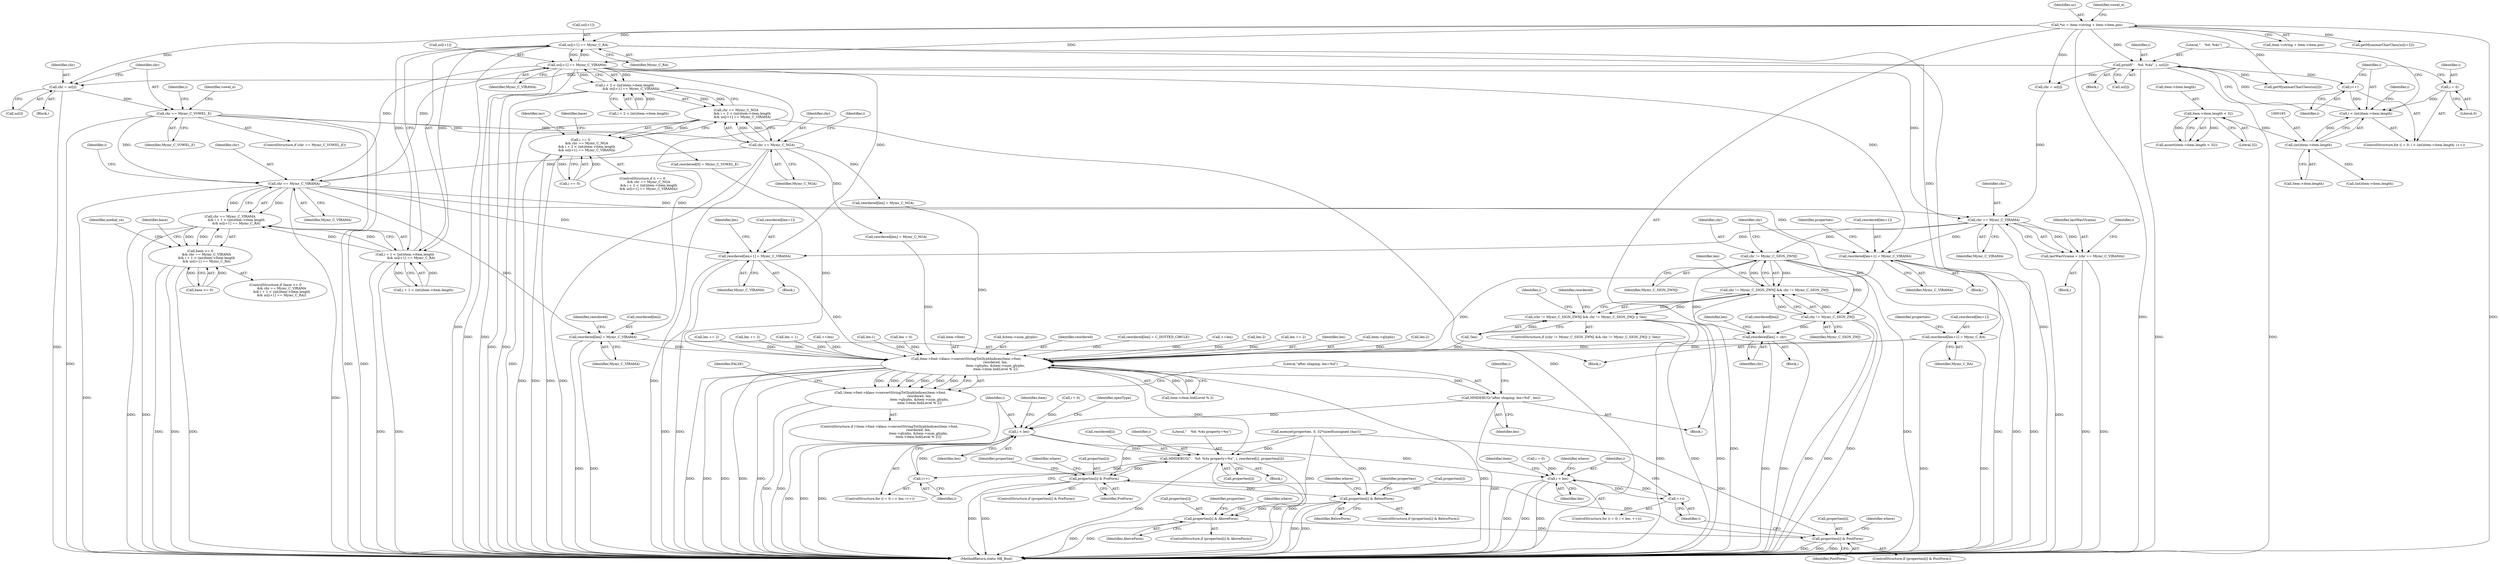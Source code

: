 digraph "0_Chrome_2953a669ec0a32a25c6250d34bf895ec0eb63d27@array" {
"1000309" [label="(Call,uc[i+1] == Mymr_C_RA)"];
"1000121" [label="(Call,*uc = item->string + item->item.pos)"];
"1000260" [label="(Call,uc[i+1] == Mymr_C_VIRAMA)"];
"1000309" [label="(Call,uc[i+1] == Mymr_C_RA)"];
"1000294" [label="(Call,chr == Mymr_C_VIRAMA)"];
"1000231" [label="(Call,chr == Mymr_C_VOWEL_E)"];
"1000225" [label="(Call,chr = uc[i])"];
"1000202" [label="(Call,printf(\"    %d: %4x\", i, uc[i]))"];
"1000190" [label="(Call,i < (int)item->item.length)"];
"1000187" [label="(Call,i = 0)"];
"1000199" [label="(Call,i++)"];
"1000192" [label="(Call,(int)item->item.length)"];
"1000177" [label="(Call,item->item.length < 32)"];
"1000245" [label="(Call,chr == Mymr_C_NGA)"];
"1000248" [label="(Call,i + 2 < (int)item->item.length\n            && uc[i+1] == Mymr_C_VIRAMA)"];
"1000244" [label="(Call,chr == Mymr_C_NGA\n            && i + 2 < (int)item->item.length\n            && uc[i+1] == Mymr_C_VIRAMA)"];
"1000240" [label="(Call,i == 0\n            && chr == Mymr_C_NGA\n            && i + 2 < (int)item->item.length\n            && uc[i+1] == Mymr_C_VIRAMA)"];
"1000293" [label="(Call,chr == Mymr_C_VIRAMA\n            && i + 1 < (int)item->item.length\n            && uc[i+1] == Mymr_C_RA)"];
"1000289" [label="(Call,base >= 0\n            && chr == Mymr_C_VIRAMA\n            && i + 1 < (int)item->item.length\n            && uc[i+1] == Mymr_C_RA)"];
"1000352" [label="(Call,reordered[len] = Mymr_C_VIRAMA)"];
"1000611" [label="(Call,item->font->klass->convertStringToGlyphIndices(item->font,\n                                                        reordered, len,\n                                                        item->glyphs, &item->num_glyphs,\n                                                        item->item.bidiLevel % 2))"];
"1000610" [label="(Call,!item->font->klass->convertStringToGlyphIndices(item->font,\n                                                        reordered, len,\n                                                        item->glyphs, &item->num_glyphs,\n                                                        item->item.bidiLevel % 2))"];
"1000633" [label="(Call,MMDEBUG(\"after shaping: len=%d\", len))"];
"1000640" [label="(Call,i < len)"];
"1000682" [label="(Call,MMDEBUG(\"    %d: %4x property=%x\", i, reordered[i], properties[i]))"];
"1000643" [label="(Call,i++)"];
"1000722" [label="(Call,properties[i] & PreForm)"];
"1000733" [label="(Call,properties[i] & BelowForm)"];
"1000744" [label="(Call,properties[i] & AboveForm)"];
"1000755" [label="(Call,properties[i] & PostForm)"];
"1000699" [label="(Call,i < len)"];
"1000702" [label="(Call,++i)"];
"1000453" [label="(Call,reordered[len+1] = Mymr_C_VIRAMA)"];
"1000548" [label="(Call,chr == Mymr_C_VIRAMA)"];
"1000546" [label="(Call,lastWasVirama = (chr == Mymr_C_VIRAMA))"];
"1000561" [label="(Call,chr != Mymr_C_SIGN_ZWNJ)"];
"1000560" [label="(Call,chr != Mymr_C_SIGN_ZWNJ && chr != Mymr_C_SIGN_ZWJ)"];
"1000559" [label="(Call,(chr != Mymr_C_SIGN_ZWNJ && chr != Mymr_C_SIGN_ZWJ) || !len)"];
"1000564" [label="(Call,chr != Mymr_C_SIGN_ZWJ)"];
"1000570" [label="(Call,reordered[len] = chr)"];
"1000587" [label="(Call,reordered[len+1] = Mymr_C_VIRAMA)"];
"1000297" [label="(Call,i + 1 < (int)item->item.length\n            && uc[i+1] == Mymr_C_RA)"];
"1000357" [label="(Call,reordered[len+1] = Mymr_C_RA)"];
"1000241" [label="(Call,i == 0)"];
"1000547" [label="(Identifier,lastWasVirama)"];
"1000309" [label="(Call,uc[i+1] == Mymr_C_RA)"];
"1000226" [label="(Identifier,chr)"];
"1000620" [label="(Call,&item->num_glyphs)"];
"1000236" [label="(Identifier,vowel_e)"];
"1000290" [label="(Call,base >= 0)"];
"1000239" [label="(ControlStructure,if (i == 0\n            && chr == Mymr_C_NGA\n            && i + 2 < (int)item->item.length\n            && uc[i+1] == Mymr_C_VIRAMA))"];
"1000462" [label="(Identifier,len)"];
"1000615" [label="(Identifier,reordered)"];
"1000382" [label="(Call,reordered[len] = C_DOTTED_CIRCLE)"];
"1000270" [label="(Identifier,mc)"];
"1000633" [label="(Call,MMDEBUG(\"after shaping: len=%d\", len))"];
"1000454" [label="(Call,reordered[len+1])"];
"1000123" [label="(Call,item->string + item->item.pos)"];
"1000448" [label="(Call,reordered[len] = Mymr_C_NGA)"];
"1000568" [label="(Identifier,len)"];
"1000548" [label="(Call,chr == Mymr_C_VIRAMA)"];
"1000260" [label="(Call,uc[i+1] == Mymr_C_VIRAMA)"];
"1000700" [label="(Identifier,i)"];
"1000404" [label="(Block,)"];
"1000748" [label="(Identifier,AboveForm)"];
"1000240" [label="(Call,i == 0\n            && chr == Mymr_C_NGA\n            && i + 2 < (int)item->item.length\n            && uc[i+1] == Mymr_C_VIRAMA)"];
"1000624" [label="(Call,item->item.bidiLevel % 2)"];
"1000176" [label="(Call,assert(item->item.length < 32))"];
"1000293" [label="(Call,chr == Mymr_C_VIRAMA\n            && i + 1 < (int)item->item.length\n            && uc[i+1] == Mymr_C_RA)"];
"1000635" [label="(Identifier,len)"];
"1000684" [label="(Identifier,i)"];
"1000194" [label="(Call,item->item.length)"];
"1000189" [label="(Literal,0)"];
"1000233" [label="(Identifier,Mymr_C_VOWEL_E)"];
"1000616" [label="(Identifier,len)"];
"1000593" [label="(Identifier,Mymr_C_VIRAMA)"];
"1000300" [label="(Identifier,i)"];
"1000358" [label="(Call,reordered[len+1])"];
"1000403" [label="(Identifier,i)"];
"1000227" [label="(Call,uc[i])"];
"1000288" [label="(ControlStructure,if (base >= 0\n            && chr == Mymr_C_VIRAMA\n            && i + 1 < (int)item->item.length\n            && uc[i+1] == Mymr_C_RA))"];
"1000751" [label="(Identifier,where)"];
"1000617" [label="(Call,item->glyphs)"];
"1000187" [label="(Call,i = 0)"];
"1000459" [label="(Identifier,Mymr_C_VIRAMA)"];
"1000323" [label="(Identifier,base)"];
"1000202" [label="(Call,printf(\"    %d: %4x\", i, uc[i]))"];
"1000200" [label="(Identifier,i)"];
"1000122" [label="(Identifier,uc)"];
"1000558" [label="(ControlStructure,if ((chr != Mymr_C_SIGN_ZWNJ && chr != Mymr_C_SIGN_ZWJ) || !len))"];
"1000242" [label="(Identifier,i)"];
"1000733" [label="(Call,properties[i] & BelowForm)"];
"1000134" [label="(Identifier,vowel_e)"];
"1000359" [label="(Identifier,reordered)"];
"1000735" [label="(Identifier,properties)"];
"1000682" [label="(Call,MMDEBUG(\"    %d: %4x property=%x\", i, reordered[i], properties[i]))"];
"1000406" [label="(Call,chr = uc[i])"];
"1000566" [label="(Identifier,Mymr_C_SIGN_ZWJ)"];
"1000310" [label="(Call,uc[i+1])"];
"1000703" [label="(Identifier,i)"];
"1000740" [label="(Identifier,where)"];
"1000570" [label="(Call,reordered[len] = chr)"];
"1000688" [label="(Call,properties[i])"];
"1000596" [label="(Identifier,properties)"];
"1000553" [label="(Identifier,i)"];
"1000683" [label="(Literal,\"    %d: %4x property=%x\")"];
"1000201" [label="(Block,)"];
"1000707" [label="(Identifier,where)"];
"1000638" [label="(Identifier,i)"];
"1000565" [label="(Identifier,chr)"];
"1000295" [label="(Identifier,chr)"];
"1000244" [label="(Call,chr == Mymr_C_NGA\n            && i + 2 < (int)item->item.length\n            && uc[i+1] == Mymr_C_VIRAMA)"];
"1000177" [label="(Call,item->item.length < 32)"];
"1000756" [label="(Call,properties[i])"];
"1000701" [label="(Identifier,len)"];
"1000183" [label="(Literal,32)"];
"1000611" [label="(Call,item->font->klass->convertStringToGlyphIndices(item->font,\n                                                        reordered, len,\n                                                        item->glyphs, &item->num_glyphs,\n                                                        item->item.bidiLevel % 2))"];
"1000542" [label="(Call,len-2)"];
"1000121" [label="(Call,*uc = item->string + item->item.pos)"];
"1000744" [label="(Call,properties[i] & AboveForm)"];
"1000737" [label="(Identifier,BelowForm)"];
"1000291" [label="(Identifier,base)"];
"1000745" [label="(Call,properties[i])"];
"1000169" [label="(Call,memset(properties, 0, 32*sizeof(unsigned char)))"];
"1000178" [label="(Call,item->item.length)"];
"1000759" [label="(Identifier,PostForm)"];
"1000351" [label="(Block,)"];
"1000247" [label="(Identifier,Mymr_C_NGA)"];
"1000636" [label="(ControlStructure,for (i = 0; i < len; i++))"];
"1000702" [label="(Call,++i)"];
"1000743" [label="(ControlStructure,if (properties[i] & AboveForm))"];
"1000546" [label="(Call,lastWasVirama = (chr == Mymr_C_VIRAMA))"];
"1000721" [label="(ControlStructure,if (properties[i] & PreForm))"];
"1000245" [label="(Call,chr == Mymr_C_NGA)"];
"1000225" [label="(Call,chr = uc[i])"];
"1000476" [label="(Call,len += 2)"];
"1000722" [label="(Call,properties[i] & PreForm)"];
"1000695" [label="(ControlStructure,for (i = 0; i < len; ++i))"];
"1000569" [label="(Block,)"];
"1000376" [label="(Call,len += 2)"];
"1000248" [label="(Call,i + 2 < (int)item->item.length\n            && uc[i+1] == Mymr_C_VIRAMA)"];
"1000199" [label="(Call,i++)"];
"1000564" [label="(Call,chr != Mymr_C_SIGN_ZWJ)"];
"1000366" [label="(Identifier,properties)"];
"1000587" [label="(Call,reordered[len+1] = Mymr_C_VIRAMA)"];
"1000318" [label="(Identifier,medial_ra)"];
"1000261" [label="(Call,uc[i+1])"];
"1000650" [label="(Identifier,item)"];
"1000754" [label="(ControlStructure,if (properties[i] & PostForm))"];
"1000643" [label="(Call,i++)"];
"1000353" [label="(Call,reordered[len])"];
"1000574" [label="(Identifier,chr)"];
"1000315" [label="(Identifier,Mymr_C_RA)"];
"1000344" [label="(Call,len = 1)"];
"1000232" [label="(Identifier,chr)"];
"1000210" [label="(Identifier,i)"];
"1000550" [label="(Identifier,Mymr_C_VIRAMA)"];
"1000230" [label="(ControlStructure,if (chr == Mymr_C_VOWEL_E))"];
"1000576" [label="(Identifier,len)"];
"1000729" [label="(Identifier,where)"];
"1000246" [label="(Identifier,chr)"];
"1000561" [label="(Call,chr != Mymr_C_SIGN_ZWNJ)"];
"1000113" [label="(Block,)"];
"1000203" [label="(Literal,\"    %d: %4x\")"];
"1000634" [label="(Literal,\"after shaping: len=%d\")"];
"1000644" [label="(Identifier,i)"];
"1000192" [label="(Call,(int)item->item.length)"];
"1000339" [label="(Call,reordered[0] = Mymr_C_VOWEL_E)"];
"1000205" [label="(Call,uc[i])"];
"1000637" [label="(Call,i = 0)"];
"1000575" [label="(Call,++len)"];
"1000746" [label="(Identifier,properties)"];
"1000223" [label="(Block,)"];
"1000632" [label="(Identifier,FALSE)"];
"1000186" [label="(ControlStructure,for (i = 0; i < (int)item->item.length; i++))"];
"1000191" [label="(Identifier,i)"];
"1000642" [label="(Identifier,len)"];
"1000297" [label="(Call,i + 1 < (int)item->item.length\n            && uc[i+1] == Mymr_C_RA)"];
"1000294" [label="(Call,chr == Mymr_C_VIRAMA)"];
"1000190" [label="(Call,i < (int)item->item.length)"];
"1000231" [label="(Call,chr == Mymr_C_VOWEL_E)"];
"1000266" [label="(Identifier,Mymr_C_VIRAMA)"];
"1000582" [label="(Call,reordered[len] = Mymr_C_NGA)"];
"1000549" [label="(Identifier,chr)"];
"1000609" [label="(ControlStructure,if (!item->font->klass->convertStringToGlyphIndices(item->font,\n                                                        reordered, len,\n                                                        item->glyphs, &item->num_glyphs,\n                                                        item->item.bidiLevel % 2)))"];
"1000520" [label="(Call,len-1)"];
"1000610" [label="(Call,!item->font->klass->convertStringToGlyphIndices(item->font,\n                                                        reordered, len,\n                                                        item->glyphs, &item->num_glyphs,\n                                                        item->item.bidiLevel % 2))"];
"1000298" [label="(Call,i + 1 < (int)item->item.length)"];
"1000685" [label="(Call,reordered[i])"];
"1000563" [label="(Identifier,Mymr_C_SIGN_ZWNJ)"];
"1000726" [label="(Identifier,PreForm)"];
"1000559" [label="(Call,(chr != Mymr_C_SIGN_ZWNJ && chr != Mymr_C_SIGN_ZWJ) || !len)"];
"1000571" [label="(Call,reordered[len])"];
"1000734" [label="(Call,properties[i])"];
"1000640" [label="(Call,i < len)"];
"1000645" [label="(Block,)"];
"1000766" [label="(Identifier,item)"];
"1000154" [label="(Call,len = 0)"];
"1000289" [label="(Call,base >= 0\n            && chr == Mymr_C_VIRAMA\n            && i + 1 < (int)item->item.length\n            && uc[i+1] == Mymr_C_RA)"];
"1000723" [label="(Call,properties[i])"];
"1000249" [label="(Call,i + 2 < (int)item->item.length)"];
"1000204" [label="(Identifier,i)"];
"1000692" [label="(Identifier,openType)"];
"1000447" [label="(Block,)"];
"1000560" [label="(Call,chr != Mymr_C_SIGN_ZWNJ && chr != Mymr_C_SIGN_ZWJ)"];
"1000612" [label="(Call,item->font)"];
"1000352" [label="(Call,reordered[len] = Mymr_C_VIRAMA)"];
"1000567" [label="(Call,!len)"];
"1000641" [label="(Identifier,i)"];
"1000732" [label="(ControlStructure,if (properties[i] & BelowForm))"];
"1000363" [label="(Identifier,Mymr_C_RA)"];
"1000357" [label="(Call,reordered[len+1] = Mymr_C_RA)"];
"1000387" [label="(Call,++len)"];
"1000356" [label="(Identifier,Mymr_C_VIRAMA)"];
"1000562" [label="(Identifier,chr)"];
"1000757" [label="(Identifier,properties)"];
"1000188" [label="(Identifier,i)"];
"1000431" [label="(Call,getMyanmarCharClass(uc[i]))"];
"1000762" [label="(Identifier,where)"];
"1000755" [label="(Call,properties[i] & PostForm)"];
"1000453" [label="(Call,reordered[len+1] = Mymr_C_VIRAMA)"];
"1000581" [label="(Block,)"];
"1000696" [label="(Call,i = 0)"];
"1000296" [label="(Identifier,Mymr_C_VIRAMA)"];
"1000536" [label="(Call,len-2)"];
"1000793" [label="(MethodReturn,static HB_Bool)"];
"1000214" [label="(Call,(int)item->item.length)"];
"1000572" [label="(Identifier,reordered)"];
"1000699" [label="(Call,i < len)"];
"1000588" [label="(Call,reordered[len+1])"];
"1000606" [label="(Call,len += 2)"];
"1000251" [label="(Identifier,i)"];
"1000271" [label="(Call,getMyanmarCharClass(uc[i+2]))"];
"1000309" -> "1000297"  [label="AST: "];
"1000309" -> "1000315"  [label="CFG: "];
"1000310" -> "1000309"  [label="AST: "];
"1000315" -> "1000309"  [label="AST: "];
"1000297" -> "1000309"  [label="CFG: "];
"1000309" -> "1000793"  [label="DDG: "];
"1000309" -> "1000793"  [label="DDG: "];
"1000309" -> "1000260"  [label="DDG: "];
"1000309" -> "1000297"  [label="DDG: "];
"1000309" -> "1000297"  [label="DDG: "];
"1000121" -> "1000309"  [label="DDG: "];
"1000260" -> "1000309"  [label="DDG: "];
"1000309" -> "1000357"  [label="DDG: "];
"1000121" -> "1000113"  [label="AST: "];
"1000121" -> "1000123"  [label="CFG: "];
"1000122" -> "1000121"  [label="AST: "];
"1000123" -> "1000121"  [label="AST: "];
"1000134" -> "1000121"  [label="CFG: "];
"1000121" -> "1000793"  [label="DDG: "];
"1000121" -> "1000793"  [label="DDG: "];
"1000121" -> "1000202"  [label="DDG: "];
"1000121" -> "1000225"  [label="DDG: "];
"1000121" -> "1000260"  [label="DDG: "];
"1000121" -> "1000271"  [label="DDG: "];
"1000121" -> "1000406"  [label="DDG: "];
"1000121" -> "1000431"  [label="DDG: "];
"1000260" -> "1000248"  [label="AST: "];
"1000260" -> "1000266"  [label="CFG: "];
"1000261" -> "1000260"  [label="AST: "];
"1000266" -> "1000260"  [label="AST: "];
"1000248" -> "1000260"  [label="CFG: "];
"1000260" -> "1000793"  [label="DDG: "];
"1000260" -> "1000793"  [label="DDG: "];
"1000260" -> "1000248"  [label="DDG: "];
"1000260" -> "1000248"  [label="DDG: "];
"1000294" -> "1000260"  [label="DDG: "];
"1000260" -> "1000294"  [label="DDG: "];
"1000260" -> "1000352"  [label="DDG: "];
"1000260" -> "1000453"  [label="DDG: "];
"1000260" -> "1000548"  [label="DDG: "];
"1000260" -> "1000587"  [label="DDG: "];
"1000294" -> "1000293"  [label="AST: "];
"1000294" -> "1000296"  [label="CFG: "];
"1000295" -> "1000294"  [label="AST: "];
"1000296" -> "1000294"  [label="AST: "];
"1000300" -> "1000294"  [label="CFG: "];
"1000293" -> "1000294"  [label="CFG: "];
"1000294" -> "1000793"  [label="DDG: "];
"1000294" -> "1000793"  [label="DDG: "];
"1000294" -> "1000293"  [label="DDG: "];
"1000294" -> "1000293"  [label="DDG: "];
"1000231" -> "1000294"  [label="DDG: "];
"1000245" -> "1000294"  [label="DDG: "];
"1000294" -> "1000352"  [label="DDG: "];
"1000294" -> "1000453"  [label="DDG: "];
"1000294" -> "1000548"  [label="DDG: "];
"1000294" -> "1000587"  [label="DDG: "];
"1000231" -> "1000230"  [label="AST: "];
"1000231" -> "1000233"  [label="CFG: "];
"1000232" -> "1000231"  [label="AST: "];
"1000233" -> "1000231"  [label="AST: "];
"1000236" -> "1000231"  [label="CFG: "];
"1000242" -> "1000231"  [label="CFG: "];
"1000231" -> "1000793"  [label="DDG: "];
"1000231" -> "1000793"  [label="DDG: "];
"1000231" -> "1000793"  [label="DDG: "];
"1000225" -> "1000231"  [label="DDG: "];
"1000231" -> "1000245"  [label="DDG: "];
"1000231" -> "1000339"  [label="DDG: "];
"1000225" -> "1000223"  [label="AST: "];
"1000225" -> "1000227"  [label="CFG: "];
"1000226" -> "1000225"  [label="AST: "];
"1000227" -> "1000225"  [label="AST: "];
"1000232" -> "1000225"  [label="CFG: "];
"1000225" -> "1000793"  [label="DDG: "];
"1000202" -> "1000225"  [label="DDG: "];
"1000202" -> "1000201"  [label="AST: "];
"1000202" -> "1000205"  [label="CFG: "];
"1000203" -> "1000202"  [label="AST: "];
"1000204" -> "1000202"  [label="AST: "];
"1000205" -> "1000202"  [label="AST: "];
"1000200" -> "1000202"  [label="CFG: "];
"1000202" -> "1000793"  [label="DDG: "];
"1000202" -> "1000793"  [label="DDG: "];
"1000202" -> "1000199"  [label="DDG: "];
"1000190" -> "1000202"  [label="DDG: "];
"1000202" -> "1000406"  [label="DDG: "];
"1000202" -> "1000431"  [label="DDG: "];
"1000190" -> "1000186"  [label="AST: "];
"1000190" -> "1000192"  [label="CFG: "];
"1000191" -> "1000190"  [label="AST: "];
"1000192" -> "1000190"  [label="AST: "];
"1000203" -> "1000190"  [label="CFG: "];
"1000210" -> "1000190"  [label="CFG: "];
"1000187" -> "1000190"  [label="DDG: "];
"1000199" -> "1000190"  [label="DDG: "];
"1000192" -> "1000190"  [label="DDG: "];
"1000187" -> "1000186"  [label="AST: "];
"1000187" -> "1000189"  [label="CFG: "];
"1000188" -> "1000187"  [label="AST: "];
"1000189" -> "1000187"  [label="AST: "];
"1000191" -> "1000187"  [label="CFG: "];
"1000199" -> "1000186"  [label="AST: "];
"1000199" -> "1000200"  [label="CFG: "];
"1000200" -> "1000199"  [label="AST: "];
"1000191" -> "1000199"  [label="CFG: "];
"1000192" -> "1000194"  [label="CFG: "];
"1000193" -> "1000192"  [label="AST: "];
"1000194" -> "1000192"  [label="AST: "];
"1000177" -> "1000192"  [label="DDG: "];
"1000192" -> "1000214"  [label="DDG: "];
"1000177" -> "1000176"  [label="AST: "];
"1000177" -> "1000183"  [label="CFG: "];
"1000178" -> "1000177"  [label="AST: "];
"1000183" -> "1000177"  [label="AST: "];
"1000176" -> "1000177"  [label="CFG: "];
"1000177" -> "1000176"  [label="DDG: "];
"1000177" -> "1000176"  [label="DDG: "];
"1000245" -> "1000244"  [label="AST: "];
"1000245" -> "1000247"  [label="CFG: "];
"1000246" -> "1000245"  [label="AST: "];
"1000247" -> "1000245"  [label="AST: "];
"1000251" -> "1000245"  [label="CFG: "];
"1000244" -> "1000245"  [label="CFG: "];
"1000245" -> "1000793"  [label="DDG: "];
"1000245" -> "1000793"  [label="DDG: "];
"1000245" -> "1000244"  [label="DDG: "];
"1000245" -> "1000244"  [label="DDG: "];
"1000245" -> "1000448"  [label="DDG: "];
"1000245" -> "1000582"  [label="DDG: "];
"1000248" -> "1000244"  [label="AST: "];
"1000248" -> "1000249"  [label="CFG: "];
"1000249" -> "1000248"  [label="AST: "];
"1000244" -> "1000248"  [label="CFG: "];
"1000248" -> "1000793"  [label="DDG: "];
"1000248" -> "1000793"  [label="DDG: "];
"1000248" -> "1000244"  [label="DDG: "];
"1000248" -> "1000244"  [label="DDG: "];
"1000249" -> "1000248"  [label="DDG: "];
"1000249" -> "1000248"  [label="DDG: "];
"1000244" -> "1000240"  [label="AST: "];
"1000240" -> "1000244"  [label="CFG: "];
"1000244" -> "1000793"  [label="DDG: "];
"1000244" -> "1000793"  [label="DDG: "];
"1000244" -> "1000240"  [label="DDG: "];
"1000244" -> "1000240"  [label="DDG: "];
"1000240" -> "1000239"  [label="AST: "];
"1000240" -> "1000241"  [label="CFG: "];
"1000241" -> "1000240"  [label="AST: "];
"1000270" -> "1000240"  [label="CFG: "];
"1000291" -> "1000240"  [label="CFG: "];
"1000240" -> "1000793"  [label="DDG: "];
"1000240" -> "1000793"  [label="DDG: "];
"1000240" -> "1000793"  [label="DDG: "];
"1000241" -> "1000240"  [label="DDG: "];
"1000241" -> "1000240"  [label="DDG: "];
"1000293" -> "1000289"  [label="AST: "];
"1000293" -> "1000297"  [label="CFG: "];
"1000297" -> "1000293"  [label="AST: "];
"1000289" -> "1000293"  [label="CFG: "];
"1000293" -> "1000793"  [label="DDG: "];
"1000293" -> "1000793"  [label="DDG: "];
"1000293" -> "1000289"  [label="DDG: "];
"1000293" -> "1000289"  [label="DDG: "];
"1000297" -> "1000293"  [label="DDG: "];
"1000297" -> "1000293"  [label="DDG: "];
"1000289" -> "1000288"  [label="AST: "];
"1000289" -> "1000290"  [label="CFG: "];
"1000290" -> "1000289"  [label="AST: "];
"1000318" -> "1000289"  [label="CFG: "];
"1000323" -> "1000289"  [label="CFG: "];
"1000289" -> "1000793"  [label="DDG: "];
"1000289" -> "1000793"  [label="DDG: "];
"1000289" -> "1000793"  [label="DDG: "];
"1000290" -> "1000289"  [label="DDG: "];
"1000290" -> "1000289"  [label="DDG: "];
"1000352" -> "1000351"  [label="AST: "];
"1000352" -> "1000356"  [label="CFG: "];
"1000353" -> "1000352"  [label="AST: "];
"1000356" -> "1000352"  [label="AST: "];
"1000359" -> "1000352"  [label="CFG: "];
"1000352" -> "1000793"  [label="DDG: "];
"1000352" -> "1000793"  [label="DDG: "];
"1000352" -> "1000611"  [label="DDG: "];
"1000611" -> "1000610"  [label="AST: "];
"1000611" -> "1000624"  [label="CFG: "];
"1000612" -> "1000611"  [label="AST: "];
"1000615" -> "1000611"  [label="AST: "];
"1000616" -> "1000611"  [label="AST: "];
"1000617" -> "1000611"  [label="AST: "];
"1000620" -> "1000611"  [label="AST: "];
"1000624" -> "1000611"  [label="AST: "];
"1000610" -> "1000611"  [label="CFG: "];
"1000611" -> "1000793"  [label="DDG: "];
"1000611" -> "1000793"  [label="DDG: "];
"1000611" -> "1000793"  [label="DDG: "];
"1000611" -> "1000793"  [label="DDG: "];
"1000611" -> "1000793"  [label="DDG: "];
"1000611" -> "1000793"  [label="DDG: "];
"1000611" -> "1000610"  [label="DDG: "];
"1000611" -> "1000610"  [label="DDG: "];
"1000611" -> "1000610"  [label="DDG: "];
"1000611" -> "1000610"  [label="DDG: "];
"1000611" -> "1000610"  [label="DDG: "];
"1000611" -> "1000610"  [label="DDG: "];
"1000582" -> "1000611"  [label="DDG: "];
"1000448" -> "1000611"  [label="DDG: "];
"1000357" -> "1000611"  [label="DDG: "];
"1000339" -> "1000611"  [label="DDG: "];
"1000453" -> "1000611"  [label="DDG: "];
"1000570" -> "1000611"  [label="DDG: "];
"1000382" -> "1000611"  [label="DDG: "];
"1000587" -> "1000611"  [label="DDG: "];
"1000606" -> "1000611"  [label="DDG: "];
"1000376" -> "1000611"  [label="DDG: "];
"1000567" -> "1000611"  [label="DDG: "];
"1000154" -> "1000611"  [label="DDG: "];
"1000387" -> "1000611"  [label="DDG: "];
"1000476" -> "1000611"  [label="DDG: "];
"1000542" -> "1000611"  [label="DDG: "];
"1000520" -> "1000611"  [label="DDG: "];
"1000575" -> "1000611"  [label="DDG: "];
"1000344" -> "1000611"  [label="DDG: "];
"1000536" -> "1000611"  [label="DDG: "];
"1000624" -> "1000611"  [label="DDG: "];
"1000624" -> "1000611"  [label="DDG: "];
"1000611" -> "1000633"  [label="DDG: "];
"1000611" -> "1000682"  [label="DDG: "];
"1000610" -> "1000609"  [label="AST: "];
"1000632" -> "1000610"  [label="CFG: "];
"1000634" -> "1000610"  [label="CFG: "];
"1000610" -> "1000793"  [label="DDG: "];
"1000610" -> "1000793"  [label="DDG: "];
"1000633" -> "1000113"  [label="AST: "];
"1000633" -> "1000635"  [label="CFG: "];
"1000634" -> "1000633"  [label="AST: "];
"1000635" -> "1000633"  [label="AST: "];
"1000638" -> "1000633"  [label="CFG: "];
"1000633" -> "1000793"  [label="DDG: "];
"1000633" -> "1000640"  [label="DDG: "];
"1000640" -> "1000636"  [label="AST: "];
"1000640" -> "1000642"  [label="CFG: "];
"1000641" -> "1000640"  [label="AST: "];
"1000642" -> "1000640"  [label="AST: "];
"1000650" -> "1000640"  [label="CFG: "];
"1000692" -> "1000640"  [label="CFG: "];
"1000640" -> "1000793"  [label="DDG: "];
"1000640" -> "1000793"  [label="DDG: "];
"1000640" -> "1000793"  [label="DDG: "];
"1000637" -> "1000640"  [label="DDG: "];
"1000643" -> "1000640"  [label="DDG: "];
"1000640" -> "1000682"  [label="DDG: "];
"1000640" -> "1000699"  [label="DDG: "];
"1000682" -> "1000645"  [label="AST: "];
"1000682" -> "1000688"  [label="CFG: "];
"1000683" -> "1000682"  [label="AST: "];
"1000684" -> "1000682"  [label="AST: "];
"1000685" -> "1000682"  [label="AST: "];
"1000688" -> "1000682"  [label="AST: "];
"1000644" -> "1000682"  [label="CFG: "];
"1000682" -> "1000793"  [label="DDG: "];
"1000682" -> "1000793"  [label="DDG: "];
"1000682" -> "1000793"  [label="DDG: "];
"1000682" -> "1000643"  [label="DDG: "];
"1000169" -> "1000682"  [label="DDG: "];
"1000682" -> "1000722"  [label="DDG: "];
"1000643" -> "1000636"  [label="AST: "];
"1000643" -> "1000644"  [label="CFG: "];
"1000644" -> "1000643"  [label="AST: "];
"1000641" -> "1000643"  [label="CFG: "];
"1000722" -> "1000721"  [label="AST: "];
"1000722" -> "1000726"  [label="CFG: "];
"1000723" -> "1000722"  [label="AST: "];
"1000726" -> "1000722"  [label="AST: "];
"1000729" -> "1000722"  [label="CFG: "];
"1000735" -> "1000722"  [label="CFG: "];
"1000722" -> "1000793"  [label="DDG: "];
"1000722" -> "1000793"  [label="DDG: "];
"1000169" -> "1000722"  [label="DDG: "];
"1000755" -> "1000722"  [label="DDG: "];
"1000722" -> "1000733"  [label="DDG: "];
"1000733" -> "1000732"  [label="AST: "];
"1000733" -> "1000737"  [label="CFG: "];
"1000734" -> "1000733"  [label="AST: "];
"1000737" -> "1000733"  [label="AST: "];
"1000740" -> "1000733"  [label="CFG: "];
"1000746" -> "1000733"  [label="CFG: "];
"1000733" -> "1000793"  [label="DDG: "];
"1000733" -> "1000793"  [label="DDG: "];
"1000169" -> "1000733"  [label="DDG: "];
"1000733" -> "1000744"  [label="DDG: "];
"1000744" -> "1000743"  [label="AST: "];
"1000744" -> "1000748"  [label="CFG: "];
"1000745" -> "1000744"  [label="AST: "];
"1000748" -> "1000744"  [label="AST: "];
"1000751" -> "1000744"  [label="CFG: "];
"1000757" -> "1000744"  [label="CFG: "];
"1000744" -> "1000793"  [label="DDG: "];
"1000744" -> "1000793"  [label="DDG: "];
"1000169" -> "1000744"  [label="DDG: "];
"1000744" -> "1000755"  [label="DDG: "];
"1000755" -> "1000754"  [label="AST: "];
"1000755" -> "1000759"  [label="CFG: "];
"1000756" -> "1000755"  [label="AST: "];
"1000759" -> "1000755"  [label="AST: "];
"1000762" -> "1000755"  [label="CFG: "];
"1000703" -> "1000755"  [label="CFG: "];
"1000755" -> "1000793"  [label="DDG: "];
"1000755" -> "1000793"  [label="DDG: "];
"1000755" -> "1000793"  [label="DDG: "];
"1000169" -> "1000755"  [label="DDG: "];
"1000699" -> "1000695"  [label="AST: "];
"1000699" -> "1000701"  [label="CFG: "];
"1000700" -> "1000699"  [label="AST: "];
"1000701" -> "1000699"  [label="AST: "];
"1000707" -> "1000699"  [label="CFG: "];
"1000766" -> "1000699"  [label="CFG: "];
"1000699" -> "1000793"  [label="DDG: "];
"1000699" -> "1000793"  [label="DDG: "];
"1000699" -> "1000793"  [label="DDG: "];
"1000696" -> "1000699"  [label="DDG: "];
"1000702" -> "1000699"  [label="DDG: "];
"1000699" -> "1000702"  [label="DDG: "];
"1000702" -> "1000695"  [label="AST: "];
"1000702" -> "1000703"  [label="CFG: "];
"1000703" -> "1000702"  [label="AST: "];
"1000700" -> "1000702"  [label="CFG: "];
"1000453" -> "1000447"  [label="AST: "];
"1000453" -> "1000459"  [label="CFG: "];
"1000454" -> "1000453"  [label="AST: "];
"1000459" -> "1000453"  [label="AST: "];
"1000462" -> "1000453"  [label="CFG: "];
"1000453" -> "1000793"  [label="DDG: "];
"1000453" -> "1000793"  [label="DDG: "];
"1000548" -> "1000453"  [label="DDG: "];
"1000548" -> "1000546"  [label="AST: "];
"1000548" -> "1000550"  [label="CFG: "];
"1000549" -> "1000548"  [label="AST: "];
"1000550" -> "1000548"  [label="AST: "];
"1000546" -> "1000548"  [label="CFG: "];
"1000548" -> "1000793"  [label="DDG: "];
"1000548" -> "1000546"  [label="DDG: "];
"1000548" -> "1000546"  [label="DDG: "];
"1000406" -> "1000548"  [label="DDG: "];
"1000548" -> "1000561"  [label="DDG: "];
"1000548" -> "1000587"  [label="DDG: "];
"1000546" -> "1000404"  [label="AST: "];
"1000547" -> "1000546"  [label="AST: "];
"1000553" -> "1000546"  [label="CFG: "];
"1000546" -> "1000793"  [label="DDG: "];
"1000546" -> "1000793"  [label="DDG: "];
"1000561" -> "1000560"  [label="AST: "];
"1000561" -> "1000563"  [label="CFG: "];
"1000562" -> "1000561"  [label="AST: "];
"1000563" -> "1000561"  [label="AST: "];
"1000565" -> "1000561"  [label="CFG: "];
"1000560" -> "1000561"  [label="CFG: "];
"1000561" -> "1000793"  [label="DDG: "];
"1000561" -> "1000793"  [label="DDG: "];
"1000561" -> "1000560"  [label="DDG: "];
"1000561" -> "1000560"  [label="DDG: "];
"1000561" -> "1000564"  [label="DDG: "];
"1000561" -> "1000570"  [label="DDG: "];
"1000560" -> "1000559"  [label="AST: "];
"1000560" -> "1000564"  [label="CFG: "];
"1000564" -> "1000560"  [label="AST: "];
"1000568" -> "1000560"  [label="CFG: "];
"1000559" -> "1000560"  [label="CFG: "];
"1000560" -> "1000793"  [label="DDG: "];
"1000560" -> "1000793"  [label="DDG: "];
"1000560" -> "1000559"  [label="DDG: "];
"1000560" -> "1000559"  [label="DDG: "];
"1000564" -> "1000560"  [label="DDG: "];
"1000564" -> "1000560"  [label="DDG: "];
"1000559" -> "1000558"  [label="AST: "];
"1000559" -> "1000567"  [label="CFG: "];
"1000567" -> "1000559"  [label="AST: "];
"1000572" -> "1000559"  [label="CFG: "];
"1000403" -> "1000559"  [label="CFG: "];
"1000559" -> "1000793"  [label="DDG: "];
"1000559" -> "1000793"  [label="DDG: "];
"1000559" -> "1000793"  [label="DDG: "];
"1000567" -> "1000559"  [label="DDG: "];
"1000564" -> "1000566"  [label="CFG: "];
"1000565" -> "1000564"  [label="AST: "];
"1000566" -> "1000564"  [label="AST: "];
"1000564" -> "1000793"  [label="DDG: "];
"1000564" -> "1000793"  [label="DDG: "];
"1000564" -> "1000570"  [label="DDG: "];
"1000570" -> "1000569"  [label="AST: "];
"1000570" -> "1000574"  [label="CFG: "];
"1000571" -> "1000570"  [label="AST: "];
"1000574" -> "1000570"  [label="AST: "];
"1000576" -> "1000570"  [label="CFG: "];
"1000570" -> "1000793"  [label="DDG: "];
"1000570" -> "1000793"  [label="DDG: "];
"1000587" -> "1000581"  [label="AST: "];
"1000587" -> "1000593"  [label="CFG: "];
"1000588" -> "1000587"  [label="AST: "];
"1000593" -> "1000587"  [label="AST: "];
"1000596" -> "1000587"  [label="CFG: "];
"1000587" -> "1000793"  [label="DDG: "];
"1000587" -> "1000793"  [label="DDG: "];
"1000297" -> "1000298"  [label="CFG: "];
"1000298" -> "1000297"  [label="AST: "];
"1000297" -> "1000793"  [label="DDG: "];
"1000297" -> "1000793"  [label="DDG: "];
"1000298" -> "1000297"  [label="DDG: "];
"1000298" -> "1000297"  [label="DDG: "];
"1000357" -> "1000351"  [label="AST: "];
"1000357" -> "1000363"  [label="CFG: "];
"1000358" -> "1000357"  [label="AST: "];
"1000363" -> "1000357"  [label="AST: "];
"1000366" -> "1000357"  [label="CFG: "];
"1000357" -> "1000793"  [label="DDG: "];
"1000357" -> "1000793"  [label="DDG: "];
}
